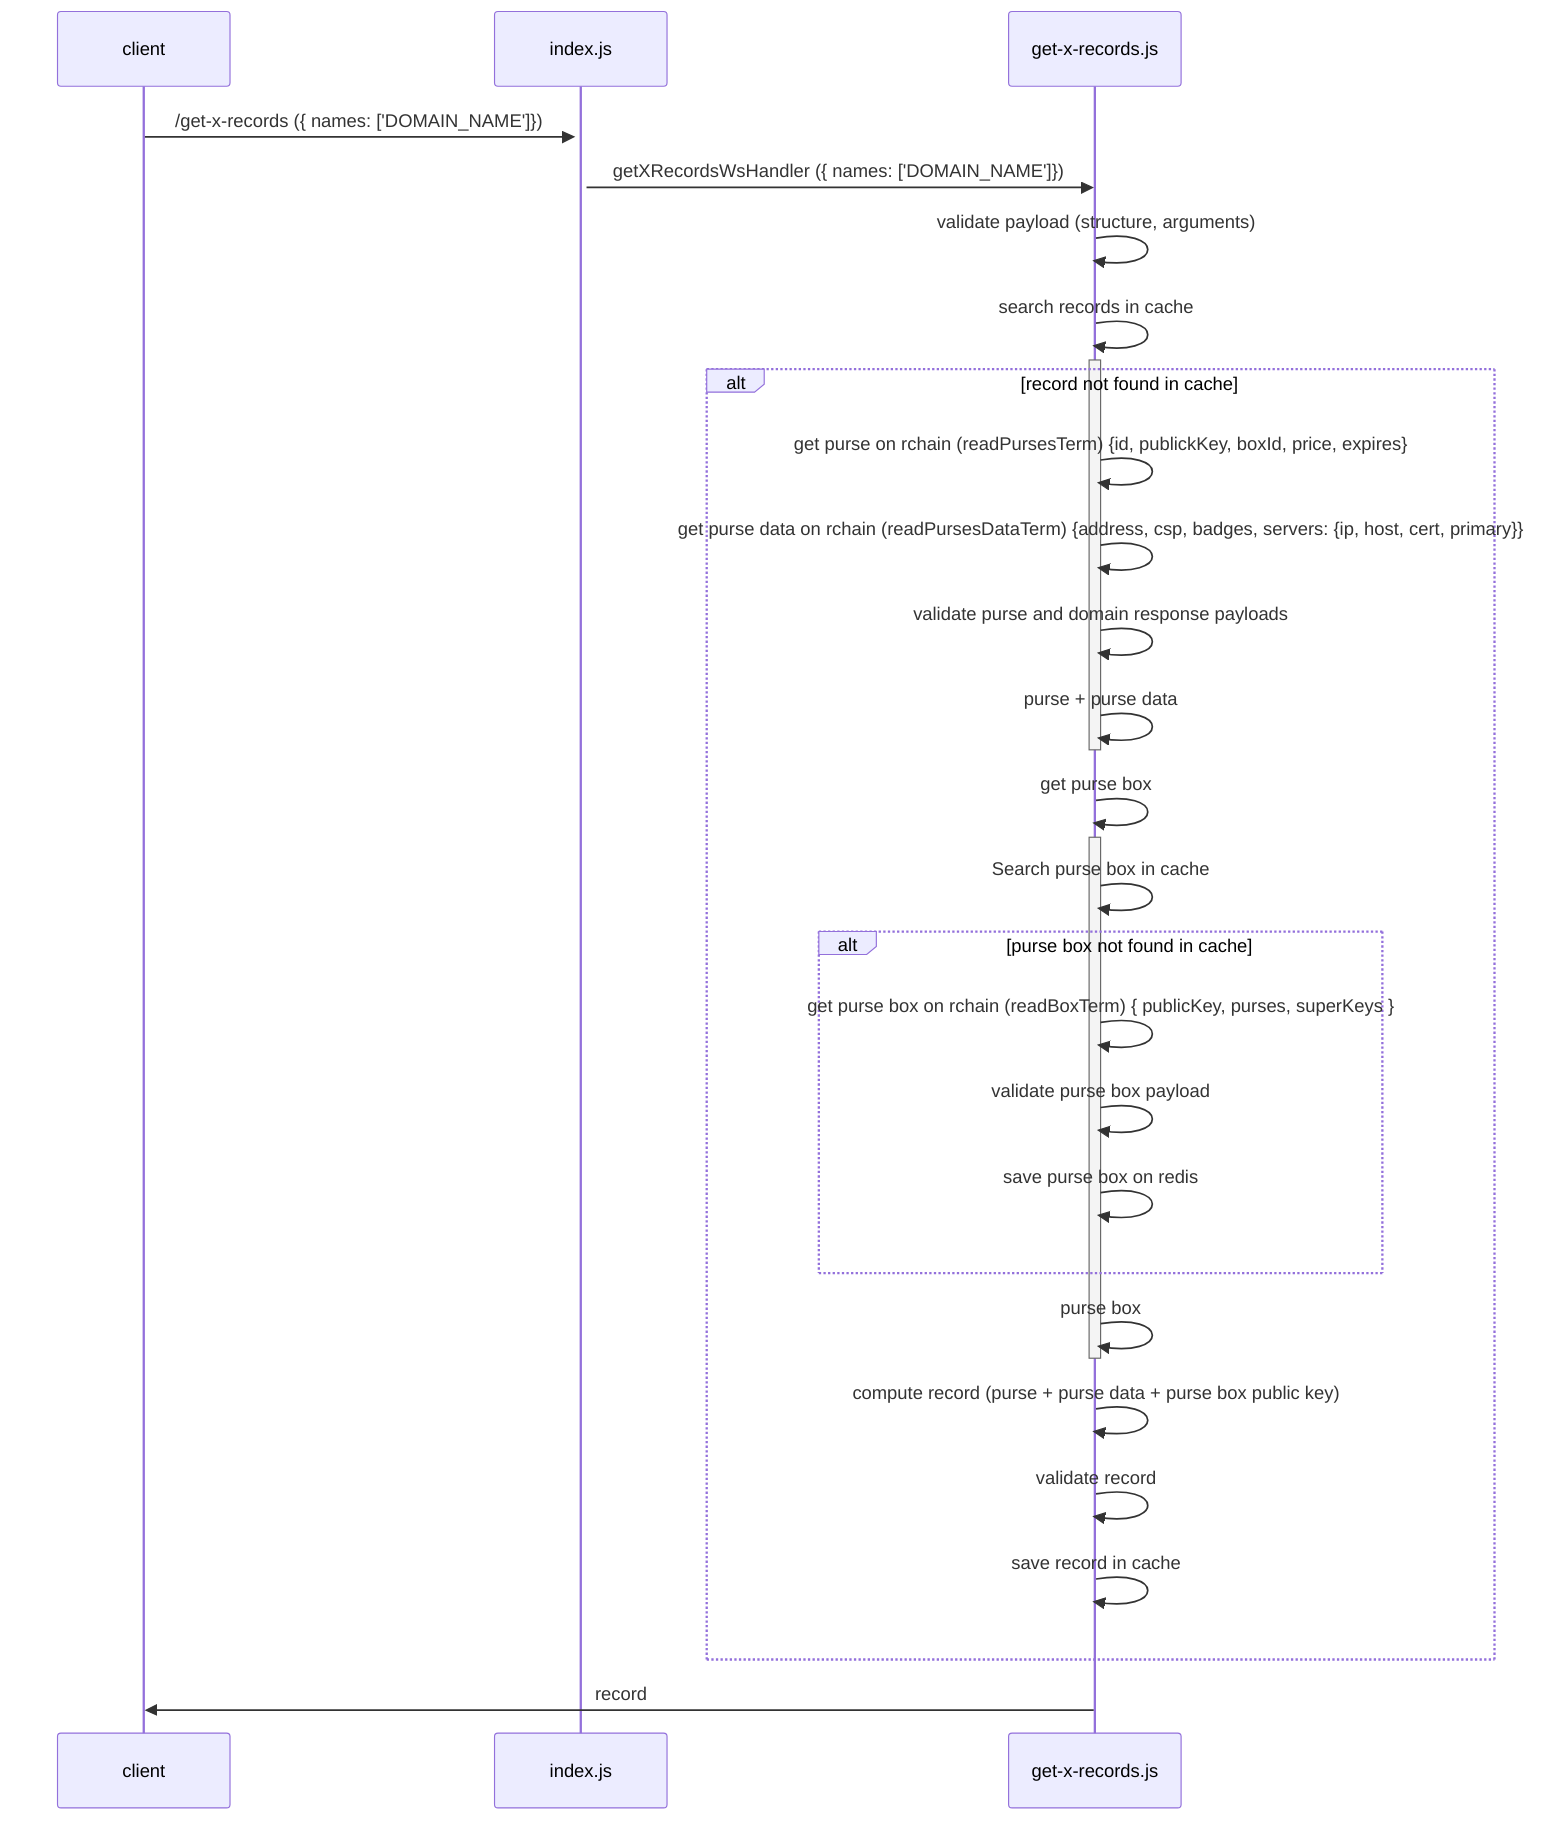 sequenceDiagram
    client->>+index.js: /get-x-records ({ names: ['DOMAIN_NAME']})
    participant getxrecords.js as get-x-records.js
    index.js->>getxrecords.js: getXRecordsWsHandler ({ names: ['DOMAIN_NAME']})
    getxrecords.js->>getxrecords.js: validate payload (structure, arguments)
    getxrecords.js->>+getxrecords.js: search records in cache
    alt record not found in cache
        getxrecords.js->>getxrecords.js: get purse on rchain (readPursesTerm) {id, publickKey, boxId, price, expires}
        getxrecords.js->>getxrecords.js: get purse data on rchain (readPursesDataTerm) {address, csp, badges, servers: {ip, host, cert, primary}}
        getxrecords.js->>getxrecords.js: validate purse and domain response payloads
        getxrecords.js->>-getxrecords.js: purse + purse data
        getxrecords.js->>+getxrecords.js: get purse box
        getxrecords.js->>getxrecords.js: Search purse box in cache
        alt purse box not found in cache
            getxrecords.js->>getxrecords.js: get purse box on rchain (readBoxTerm) { publicKey, purses, superKeys }
            getxrecords.js->>getxrecords.js: validate purse box payload
            getxrecords.js->>getxrecords.js: save purse box on redis
        end
        getxrecords.js->>-getxrecords.js: purse box
        getxrecords.js->>getxrecords.js: compute record (purse + purse data + purse box public key)
        getxrecords.js->>getxrecords.js: validate record
        getxrecords.js->>getxrecords.js: save record in cache
    end
    getxrecords.js->>client: record